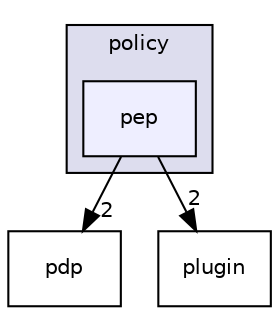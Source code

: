 digraph "policy/pep" {
  compound=true
  node [ fontsize="10", fontname="Helvetica"];
  edge [ labelfontsize="10", labelfontname="Helvetica"];
  subgraph clusterdir_eb07bcf3f6bbebad6f759869cfa1383b {
    graph [ bgcolor="#ddddee", pencolor="black", label="policy" fontname="Helvetica", fontsize="10", URL="dir_eb07bcf3f6bbebad6f759869cfa1383b.html"]
  dir_f1d96456fbff7fc218aa2569d0511cbe [shape=box, label="pep", style="filled", fillcolor="#eeeeff", pencolor="black", URL="dir_f1d96456fbff7fc218aa2569d0511cbe.html"];
  }
  dir_f3302dca49b2645dacdf3609af9e459f [shape=box label="pdp" URL="dir_f3302dca49b2645dacdf3609af9e459f.html"];
  dir_b4c3aec6cd8f28418150dce663061cfa [shape=box label="plugin" URL="dir_b4c3aec6cd8f28418150dce663061cfa.html"];
  dir_f1d96456fbff7fc218aa2569d0511cbe->dir_f3302dca49b2645dacdf3609af9e459f [headlabel="2", labeldistance=1.5 headhref="dir_000014_000013.html"];
  dir_f1d96456fbff7fc218aa2569d0511cbe->dir_b4c3aec6cd8f28418150dce663061cfa [headlabel="2", labeldistance=1.5 headhref="dir_000014_000003.html"];
}
